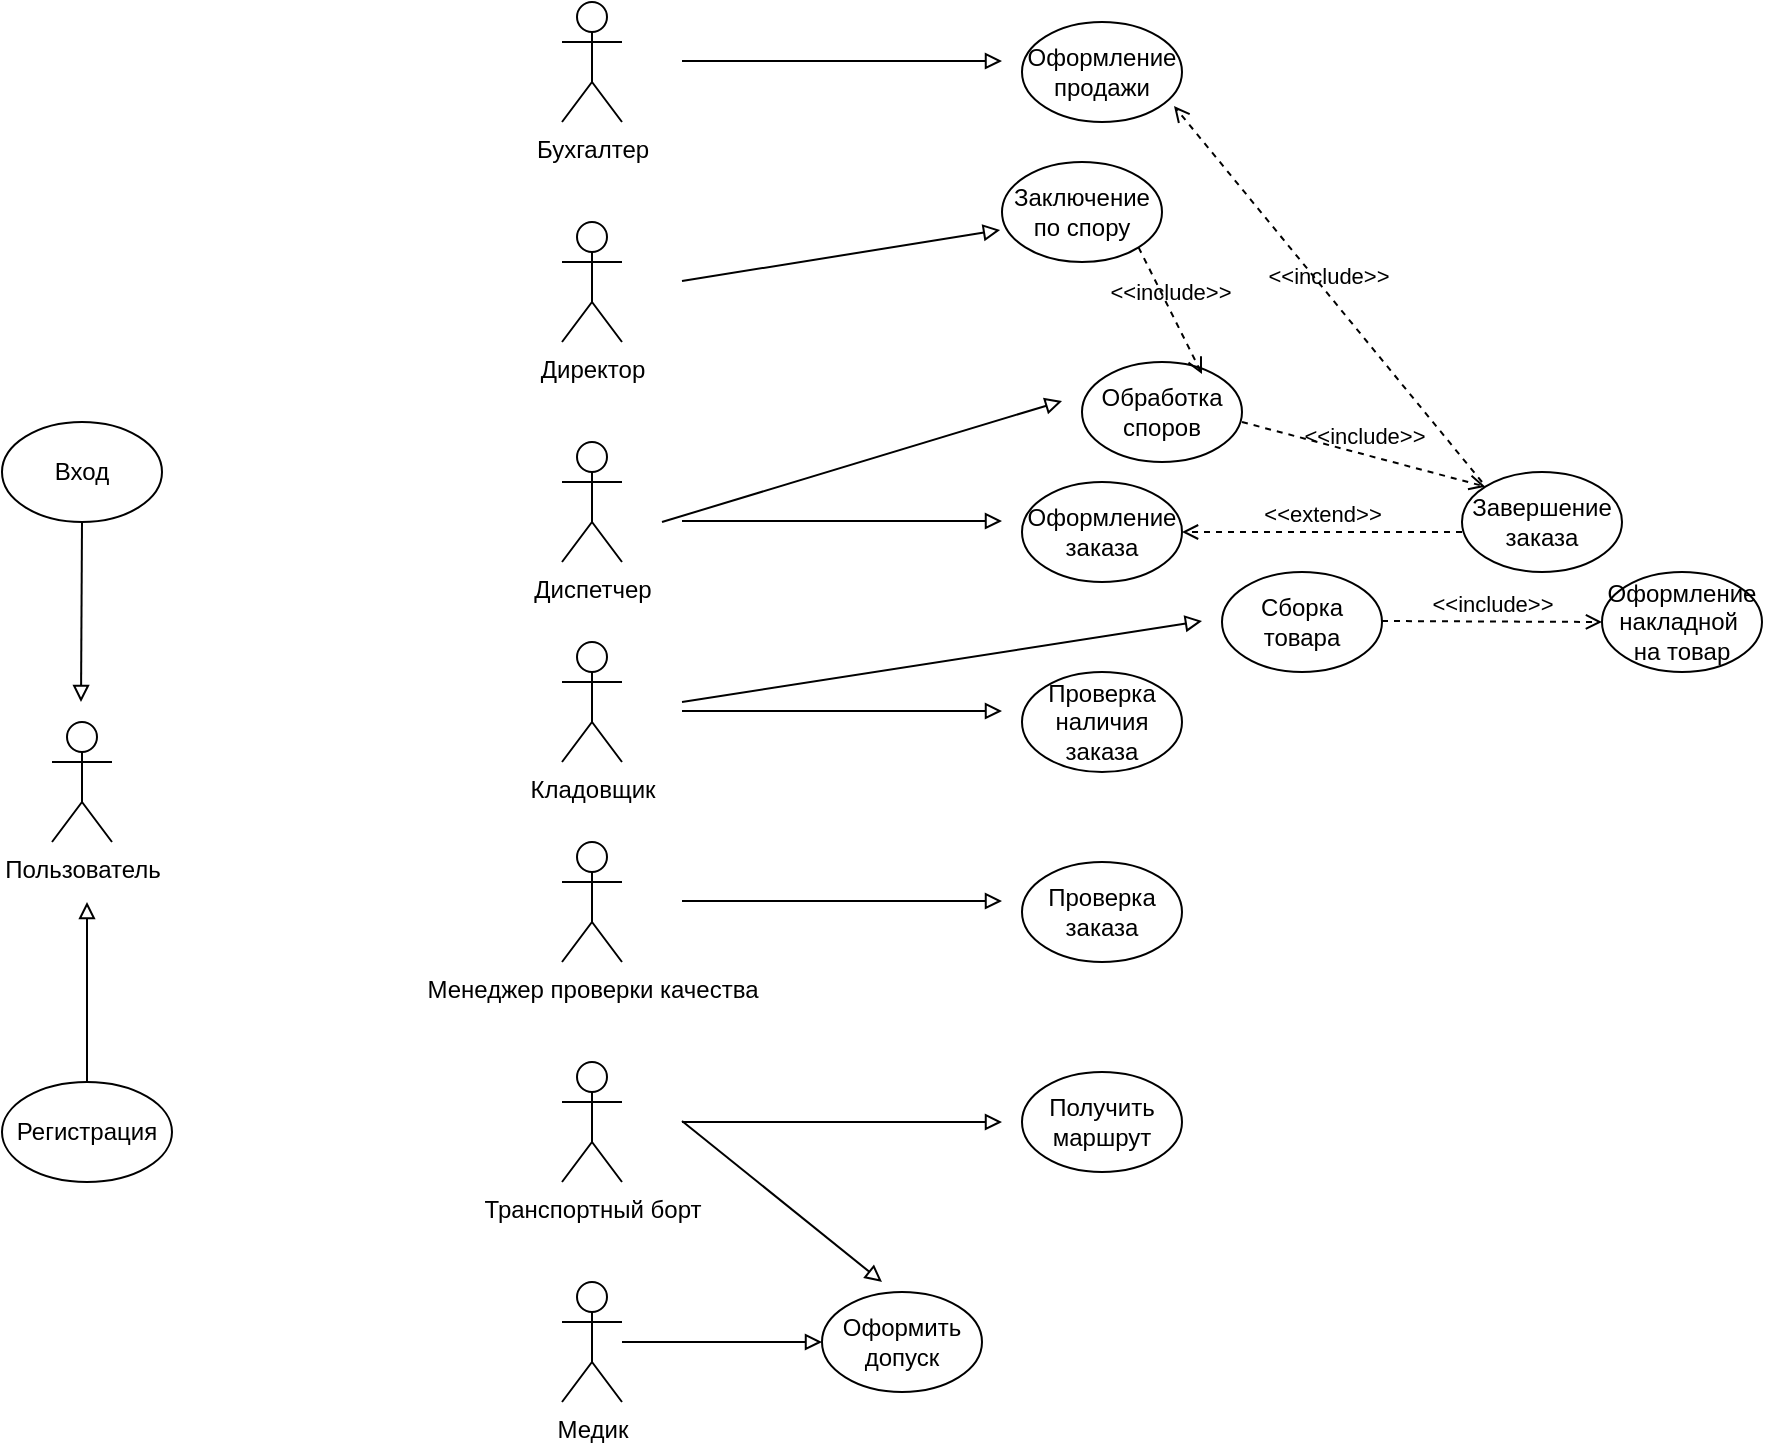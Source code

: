 <mxfile version="21.3.2" type="github">
  <diagram name="Страница 1" id="RQGeMzIBKl22rFHP4c4J">
    <mxGraphModel dx="1434" dy="782" grid="1" gridSize="10" guides="1" tooltips="1" connect="1" arrows="1" fold="1" page="1" pageScale="1" pageWidth="827" pageHeight="1169" math="0" shadow="0">
      <root>
        <mxCell id="0" />
        <mxCell id="1" parent="0" />
        <mxCell id="esoDuAz-MLKIaJJ3QjYl-1" value="Транспортный борт" style="shape=umlActor;verticalLabelPosition=bottom;verticalAlign=top;html=1;" vertex="1" parent="1">
          <mxGeometry x="320" y="780" width="30" height="60" as="geometry" />
        </mxCell>
        <mxCell id="esoDuAz-MLKIaJJ3QjYl-6" style="edgeStyle=orthogonalEdgeStyle;rounded=0;orthogonalLoop=1;jettySize=auto;html=1;endArrow=block;endFill=0;exitX=0.5;exitY=1;exitDx=0;exitDy=0;" edge="1" parent="1" source="esoDuAz-MLKIaJJ3QjYl-2">
          <mxGeometry relative="1" as="geometry">
            <mxPoint x="79.5" y="600" as="targetPoint" />
          </mxGeometry>
        </mxCell>
        <mxCell id="esoDuAz-MLKIaJJ3QjYl-2" value="Вход" style="ellipse;html=1;whiteSpace=wrap;" vertex="1" parent="1">
          <mxGeometry x="40" y="460" width="80" height="50" as="geometry" />
        </mxCell>
        <mxCell id="esoDuAz-MLKIaJJ3QjYl-5" style="edgeStyle=orthogonalEdgeStyle;rounded=0;orthogonalLoop=1;jettySize=auto;html=1;endArrow=block;endFill=0;" edge="1" parent="1" source="esoDuAz-MLKIaJJ3QjYl-3">
          <mxGeometry relative="1" as="geometry">
            <mxPoint x="82.5" y="700" as="targetPoint" />
          </mxGeometry>
        </mxCell>
        <mxCell id="esoDuAz-MLKIaJJ3QjYl-3" value="Регистрация" style="ellipse;html=1;whiteSpace=wrap;" vertex="1" parent="1">
          <mxGeometry x="40" y="790" width="85" height="50" as="geometry" />
        </mxCell>
        <mxCell id="esoDuAz-MLKIaJJ3QjYl-9" value="Пользователь" style="shape=umlActor;verticalLabelPosition=bottom;verticalAlign=top;html=1;" vertex="1" parent="1">
          <mxGeometry x="65" y="610" width="30" height="60" as="geometry" />
        </mxCell>
        <mxCell id="esoDuAz-MLKIaJJ3QjYl-14" value="&lt;div&gt;Директор&lt;/div&gt;" style="shape=umlActor;verticalLabelPosition=bottom;verticalAlign=top;html=1;" vertex="1" parent="1">
          <mxGeometry x="320" y="360" width="30" height="60" as="geometry" />
        </mxCell>
        <mxCell id="esoDuAz-MLKIaJJ3QjYl-15" value="&lt;div&gt;Диспетчер&lt;/div&gt;" style="shape=umlActor;verticalLabelPosition=bottom;verticalAlign=top;html=1;" vertex="1" parent="1">
          <mxGeometry x="320" y="470" width="30" height="60" as="geometry" />
        </mxCell>
        <mxCell id="esoDuAz-MLKIaJJ3QjYl-16" value="Кладовщик" style="shape=umlActor;verticalLabelPosition=bottom;verticalAlign=top;html=1;" vertex="1" parent="1">
          <mxGeometry x="320" y="570" width="30" height="60" as="geometry" />
        </mxCell>
        <mxCell id="esoDuAz-MLKIaJJ3QjYl-17" value="Менеджер проверки качества" style="shape=umlActor;verticalLabelPosition=bottom;verticalAlign=top;html=1;" vertex="1" parent="1">
          <mxGeometry x="320" y="670" width="30" height="60" as="geometry" />
        </mxCell>
        <mxCell id="esoDuAz-MLKIaJJ3QjYl-19" value="Бухгалтер" style="shape=umlActor;verticalLabelPosition=bottom;verticalAlign=top;html=1;" vertex="1" parent="1">
          <mxGeometry x="320" y="250" width="30" height="60" as="geometry" />
        </mxCell>
        <mxCell id="esoDuAz-MLKIaJJ3QjYl-20" value="Получить маршрут" style="ellipse;html=1;whiteSpace=wrap;" vertex="1" parent="1">
          <mxGeometry x="550" y="785" width="80" height="50" as="geometry" />
        </mxCell>
        <mxCell id="esoDuAz-MLKIaJJ3QjYl-22" value="Проверка заказа" style="ellipse;html=1;whiteSpace=wrap;" vertex="1" parent="1">
          <mxGeometry x="550" y="680" width="80" height="50" as="geometry" />
        </mxCell>
        <mxCell id="esoDuAz-MLKIaJJ3QjYl-25" value="" style="edgeStyle=orthogonalEdgeStyle;rounded=0;orthogonalLoop=1;jettySize=auto;html=1;endArrow=block;endFill=0;" edge="1" parent="1" source="esoDuAz-MLKIaJJ3QjYl-23" target="esoDuAz-MLKIaJJ3QjYl-24">
          <mxGeometry relative="1" as="geometry" />
        </mxCell>
        <mxCell id="esoDuAz-MLKIaJJ3QjYl-23" value="&lt;div&gt;Медик&lt;/div&gt;" style="shape=umlActor;verticalLabelPosition=bottom;verticalAlign=top;html=1;" vertex="1" parent="1">
          <mxGeometry x="320" y="890" width="30" height="60" as="geometry" />
        </mxCell>
        <mxCell id="esoDuAz-MLKIaJJ3QjYl-24" value="Оформить допуск" style="ellipse;html=1;whiteSpace=wrap;" vertex="1" parent="1">
          <mxGeometry x="450" y="895" width="80" height="50" as="geometry" />
        </mxCell>
        <mxCell id="esoDuAz-MLKIaJJ3QjYl-30" value="" style="html=1;verticalAlign=bottom;labelBackgroundColor=none;endArrow=block;endFill=0;rounded=0;" edge="1" parent="1">
          <mxGeometry width="160" relative="1" as="geometry">
            <mxPoint x="380" y="809.5" as="sourcePoint" />
            <mxPoint x="480" y="890" as="targetPoint" />
          </mxGeometry>
        </mxCell>
        <mxCell id="esoDuAz-MLKIaJJ3QjYl-31" value="" style="html=1;verticalAlign=bottom;labelBackgroundColor=none;endArrow=block;endFill=0;rounded=0;" edge="1" parent="1">
          <mxGeometry width="160" relative="1" as="geometry">
            <mxPoint x="380" y="810" as="sourcePoint" />
            <mxPoint x="540" y="810" as="targetPoint" />
          </mxGeometry>
        </mxCell>
        <mxCell id="esoDuAz-MLKIaJJ3QjYl-32" value="" style="html=1;verticalAlign=bottom;labelBackgroundColor=none;endArrow=block;endFill=0;rounded=0;" edge="1" parent="1">
          <mxGeometry width="160" relative="1" as="geometry">
            <mxPoint x="380" y="699.5" as="sourcePoint" />
            <mxPoint x="540" y="699.5" as="targetPoint" />
          </mxGeometry>
        </mxCell>
        <mxCell id="esoDuAz-MLKIaJJ3QjYl-33" value="Проверка&lt;br&gt;&lt;div&gt; наличия &lt;br&gt;&lt;/div&gt;&lt;div&gt;заказа&lt;/div&gt;" style="ellipse;html=1;whiteSpace=wrap;" vertex="1" parent="1">
          <mxGeometry x="550" y="585" width="80" height="50" as="geometry" />
        </mxCell>
        <mxCell id="esoDuAz-MLKIaJJ3QjYl-34" value="" style="html=1;verticalAlign=bottom;labelBackgroundColor=none;endArrow=block;endFill=0;rounded=0;" edge="1" parent="1">
          <mxGeometry width="160" relative="1" as="geometry">
            <mxPoint x="380" y="604.5" as="sourcePoint" />
            <mxPoint x="540" y="604.5" as="targetPoint" />
          </mxGeometry>
        </mxCell>
        <mxCell id="esoDuAz-MLKIaJJ3QjYl-36" value="" style="html=1;verticalAlign=bottom;labelBackgroundColor=none;endArrow=block;endFill=0;rounded=0;" edge="1" parent="1">
          <mxGeometry width="160" relative="1" as="geometry">
            <mxPoint x="380" y="600" as="sourcePoint" />
            <mxPoint x="640" y="559.5" as="targetPoint" />
          </mxGeometry>
        </mxCell>
        <mxCell id="esoDuAz-MLKIaJJ3QjYl-37" value="Оформление накладной&amp;nbsp; на товар" style="ellipse;html=1;whiteSpace=wrap;" vertex="1" parent="1">
          <mxGeometry x="840" y="535" width="80" height="50" as="geometry" />
        </mxCell>
        <mxCell id="esoDuAz-MLKIaJJ3QjYl-38" value="Сборка товара" style="ellipse;html=1;whiteSpace=wrap;" vertex="1" parent="1">
          <mxGeometry x="650" y="535" width="80" height="50" as="geometry" />
        </mxCell>
        <mxCell id="esoDuAz-MLKIaJJ3QjYl-39" value="&amp;lt;&amp;lt;include&amp;gt;&amp;gt;" style="html=1;verticalAlign=bottom;labelBackgroundColor=none;endArrow=open;endFill=0;dashed=1;rounded=0;entryX=0;entryY=0.5;entryDx=0;entryDy=0;" edge="1" parent="1" target="esoDuAz-MLKIaJJ3QjYl-37">
          <mxGeometry width="160" relative="1" as="geometry">
            <mxPoint x="730" y="559.5" as="sourcePoint" />
            <mxPoint x="830" y="560" as="targetPoint" />
          </mxGeometry>
        </mxCell>
        <mxCell id="esoDuAz-MLKIaJJ3QjYl-41" value="Оформление заказа" style="ellipse;html=1;whiteSpace=wrap;" vertex="1" parent="1">
          <mxGeometry x="550" y="490" width="80" height="50" as="geometry" />
        </mxCell>
        <mxCell id="esoDuAz-MLKIaJJ3QjYl-42" value="" style="html=1;verticalAlign=bottom;labelBackgroundColor=none;endArrow=block;endFill=0;rounded=0;" edge="1" parent="1">
          <mxGeometry width="160" relative="1" as="geometry">
            <mxPoint x="380" y="509.5" as="sourcePoint" />
            <mxPoint x="540" y="509.5" as="targetPoint" />
          </mxGeometry>
        </mxCell>
        <mxCell id="esoDuAz-MLKIaJJ3QjYl-43" value="Обработка споров" style="ellipse;html=1;whiteSpace=wrap;" vertex="1" parent="1">
          <mxGeometry x="580" y="430" width="80" height="50" as="geometry" />
        </mxCell>
        <mxCell id="esoDuAz-MLKIaJJ3QjYl-44" value="" style="html=1;verticalAlign=bottom;labelBackgroundColor=none;endArrow=block;endFill=0;rounded=0;" edge="1" parent="1">
          <mxGeometry width="160" relative="1" as="geometry">
            <mxPoint x="370" y="510" as="sourcePoint" />
            <mxPoint x="570" y="449.5" as="targetPoint" />
          </mxGeometry>
        </mxCell>
        <mxCell id="esoDuAz-MLKIaJJ3QjYl-45" value="&amp;lt;&amp;lt;extend&amp;gt;&amp;gt;" style="html=1;verticalAlign=bottom;labelBackgroundColor=none;endArrow=open;endFill=0;dashed=1;rounded=0;entryX=1;entryY=0.5;entryDx=0;entryDy=0;" edge="1" parent="1" target="esoDuAz-MLKIaJJ3QjYl-41">
          <mxGeometry width="160" relative="1" as="geometry">
            <mxPoint x="770" y="515" as="sourcePoint" />
            <mxPoint x="980" y="510" as="targetPoint" />
          </mxGeometry>
        </mxCell>
        <mxCell id="esoDuAz-MLKIaJJ3QjYl-46" value="Завершение заказа" style="ellipse;html=1;whiteSpace=wrap;" vertex="1" parent="1">
          <mxGeometry x="770" y="485" width="80" height="50" as="geometry" />
        </mxCell>
        <mxCell id="esoDuAz-MLKIaJJ3QjYl-47" value="Заключение по спору" style="ellipse;html=1;whiteSpace=wrap;" vertex="1" parent="1">
          <mxGeometry x="540" y="330" width="80" height="50" as="geometry" />
        </mxCell>
        <mxCell id="esoDuAz-MLKIaJJ3QjYl-48" value="" style="html=1;verticalAlign=bottom;labelBackgroundColor=none;endArrow=block;endFill=0;rounded=0;entryX=-0.012;entryY=0.68;entryDx=0;entryDy=0;entryPerimeter=0;" edge="1" parent="1" target="esoDuAz-MLKIaJJ3QjYl-47">
          <mxGeometry width="160" relative="1" as="geometry">
            <mxPoint x="380" y="389.5" as="sourcePoint" />
            <mxPoint x="540" y="389.5" as="targetPoint" />
          </mxGeometry>
        </mxCell>
        <mxCell id="esoDuAz-MLKIaJJ3QjYl-49" value="&amp;lt;&amp;lt;include&amp;gt;&amp;gt;" style="html=1;verticalAlign=bottom;labelBackgroundColor=none;endArrow=open;endFill=0;dashed=1;rounded=0;entryX=0.75;entryY=0.12;entryDx=0;entryDy=0;entryPerimeter=0;exitX=1;exitY=1;exitDx=0;exitDy=0;" edge="1" parent="1" source="esoDuAz-MLKIaJJ3QjYl-47" target="esoDuAz-MLKIaJJ3QjYl-43">
          <mxGeometry x="0.005" width="160" relative="1" as="geometry">
            <mxPoint x="635" y="394.5" as="sourcePoint" />
            <mxPoint x="745" y="395" as="targetPoint" />
            <mxPoint as="offset" />
          </mxGeometry>
        </mxCell>
        <mxCell id="esoDuAz-MLKIaJJ3QjYl-50" value="&amp;lt;&amp;lt;include&amp;gt;&amp;gt;" style="html=1;verticalAlign=bottom;labelBackgroundColor=none;endArrow=open;endFill=0;dashed=1;rounded=0;entryX=0;entryY=0;entryDx=0;entryDy=0;" edge="1" parent="1" target="esoDuAz-MLKIaJJ3QjYl-46">
          <mxGeometry width="160" relative="1" as="geometry">
            <mxPoint x="660" y="460" as="sourcePoint" />
            <mxPoint x="770" y="460.5" as="targetPoint" />
          </mxGeometry>
        </mxCell>
        <mxCell id="esoDuAz-MLKIaJJ3QjYl-51" value="Оформление продажи" style="ellipse;html=1;whiteSpace=wrap;" vertex="1" parent="1">
          <mxGeometry x="550" y="260" width="80" height="50" as="geometry" />
        </mxCell>
        <mxCell id="esoDuAz-MLKIaJJ3QjYl-52" value="" style="html=1;verticalAlign=bottom;labelBackgroundColor=none;endArrow=block;endFill=0;rounded=0;" edge="1" parent="1">
          <mxGeometry width="160" relative="1" as="geometry">
            <mxPoint x="380" y="279.5" as="sourcePoint" />
            <mxPoint x="540" y="279.5" as="targetPoint" />
          </mxGeometry>
        </mxCell>
        <mxCell id="esoDuAz-MLKIaJJ3QjYl-53" value="&amp;lt;&amp;lt;include&amp;gt;&amp;gt;" style="html=1;verticalAlign=bottom;labelBackgroundColor=none;endArrow=open;endFill=0;dashed=1;rounded=0;entryX=0.95;entryY=0.84;entryDx=0;entryDy=0;entryPerimeter=0;" edge="1" parent="1" target="esoDuAz-MLKIaJJ3QjYl-51">
          <mxGeometry width="160" relative="1" as="geometry">
            <mxPoint x="780" y="490" as="sourcePoint" />
            <mxPoint x="890" y="220" as="targetPoint" />
          </mxGeometry>
        </mxCell>
      </root>
    </mxGraphModel>
  </diagram>
</mxfile>
